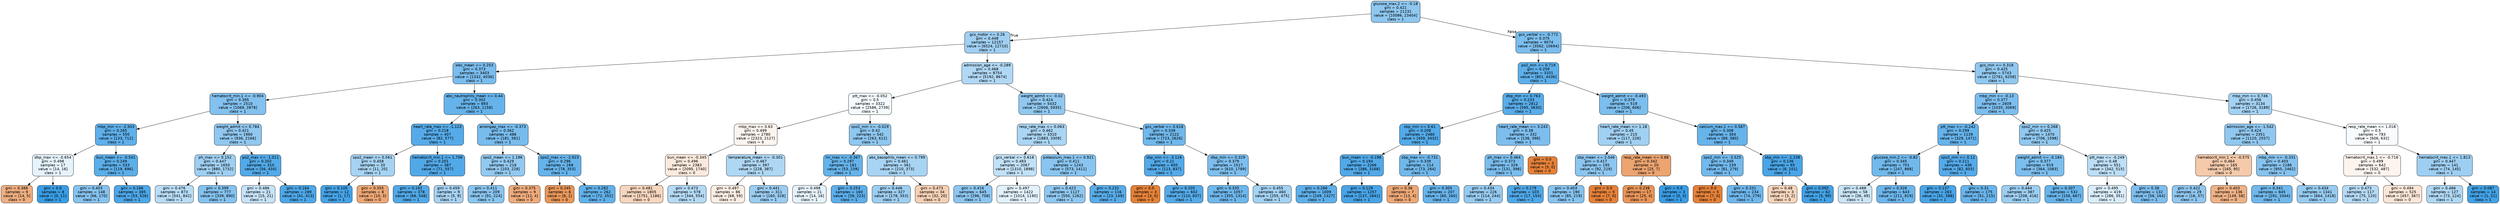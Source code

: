digraph Tree {
node [shape=box, style="filled, rounded", color="black", fontname="helvetica"] ;
edge [fontname="helvetica"] ;
0 [label="glucose_max.2 <= -0.18\ngini = 0.421\nsamples = 21231\nvalue = [10086, 23404]\nclass = 1", fillcolor="#8ec7f0"] ;
1 [label="gcs_motor <= 0.26\ngini = 0.448\nsamples = 12157\nvalue = [6524, 12710]\nclass = 1", fillcolor="#9fcff2"] ;
0 -> 1 [labeldistance=2.5, labelangle=45, headlabel="True"] ;
2 [label="wbc_mean <= 0.253\ngini = 0.373\nsamples = 3403\nvalue = [1332, 4036]\nclass = 1", fillcolor="#7abdee"] ;
1 -> 2 ;
3 [label="hematocrit_min.1 <= -0.904\ngini = 0.395\nsamples = 2510\nvalue = [1069, 2878]\nclass = 1", fillcolor="#83c1ef"] ;
2 -> 3 ;
4 [label="mbp_min <= -2.503\ngini = 0.265\nsamples = 550\nvalue = [133, 712]\nclass = 1", fillcolor="#5eafea"] ;
3 -> 4 ;
5 [label="dbp_max <= -0.654\ngini = 0.498\nsamples = 17\nvalue = [14, 16]\nclass = 1", fillcolor="#e6f3fc"] ;
4 -> 5 ;
6 [label="gini = 0.388\nsamples = 9\nvalue = [14, 5]\nclass = 0", fillcolor="#eeae80"] ;
5 -> 6 ;
7 [label="gini = 0.0\nsamples = 8\nvalue = [0, 11]\nclass = 1", fillcolor="#399de5"] ;
5 -> 7 ;
8 [label="bun_mean <= -0.541\ngini = 0.249\nsamples = 533\nvalue = [119, 696]\nclass = 1", fillcolor="#5baee9"] ;
4 -> 8 ;
9 [label="gini = 0.403\nsamples = 148\nvalue = [66, 170]\nclass = 1", fillcolor="#86c3ef"] ;
8 -> 9 ;
10 [label="gini = 0.166\nsamples = 385\nvalue = [53, 526]\nclass = 1", fillcolor="#4da7e8"] ;
8 -> 10 ;
11 [label="weight_admit <= 0.784\ngini = 0.421\nsamples = 1960\nvalue = [936, 2166]\nclass = 1", fillcolor="#8fc7f0"] ;
3 -> 11 ;
12 [label="ph_max <= 0.152\ngini = 0.447\nsamples = 1650\nvalue = [880, 1732]\nclass = 1", fillcolor="#9ecff2"] ;
11 -> 12 ;
13 [label="gini = 0.476\nsamples = 873\nvalue = [541, 842]\nclass = 1", fillcolor="#b8dcf6"] ;
12 -> 13 ;
14 [label="gini = 0.399\nsamples = 777\nvalue = [339, 890]\nclass = 1", fillcolor="#84c2ef"] ;
12 -> 14 ;
15 [label="po2_max <= -1.011\ngini = 0.202\nsamples = 310\nvalue = [56, 434]\nclass = 1", fillcolor="#53aae8"] ;
11 -> 15 ;
16 [label="gini = 0.486\nsamples = 21\nvalue = [15, 21]\nclass = 1", fillcolor="#c6e3f8"] ;
15 -> 16 ;
17 [label="gini = 0.164\nsamples = 289\nvalue = [41, 413]\nclass = 1", fillcolor="#4da7e8"] ;
15 -> 17 ;
18 [label="abs_neutrophils_mean <= 0.44\ngini = 0.302\nsamples = 893\nvalue = [263, 1158]\nclass = 1", fillcolor="#66b3eb"] ;
2 -> 18 ;
19 [label="heart_rate_max <= -1.123\ngini = 0.218\nsamples = 407\nvalue = [82, 577]\nclass = 1", fillcolor="#55abe9"] ;
18 -> 19 ;
20 [label="spo2_mean <= 0.561\ngini = 0.458\nsamples = 20\nvalue = [11, 20]\nclass = 1", fillcolor="#a6d3f3"] ;
19 -> 20 ;
21 [label="gini = 0.105\nsamples = 12\nvalue = [1, 17]\nclass = 1", fillcolor="#45a3e7"] ;
20 -> 21 ;
22 [label="gini = 0.355\nsamples = 8\nvalue = [10, 3]\nclass = 0", fillcolor="#eda774"] ;
20 -> 22 ;
23 [label="hematocrit_min.1 <= 1.706\ngini = 0.201\nsamples = 387\nvalue = [71, 557]\nclass = 1", fillcolor="#52a9e8"] ;
19 -> 23 ;
24 [label="gini = 0.192\nsamples = 378\nvalue = [66, 548]\nclass = 1", fillcolor="#51a9e8"] ;
23 -> 24 ;
25 [label="gini = 0.459\nsamples = 9\nvalue = [5, 9]\nclass = 1", fillcolor="#a7d3f3"] ;
23 -> 25 ;
26 [label="aniongap_max <= -0.373\ngini = 0.362\nsamples = 486\nvalue = [181, 581]\nclass = 1", fillcolor="#77bced"] ;
18 -> 26 ;
27 [label="spo2_mean <= 1.196\ngini = 0.429\nsamples = 218\nvalue = [103, 228]\nclass = 1", fillcolor="#92c9f1"] ;
26 -> 27 ;
28 [label="gini = 0.411\nsamples = 209\nvalue = [91, 224]\nclass = 1", fillcolor="#89c5f0"] ;
27 -> 28 ;
29 [label="gini = 0.375\nsamples = 9\nvalue = [12, 4]\nclass = 0", fillcolor="#eeab7b"] ;
27 -> 29 ;
30 [label="spo2_max <= -2.923\ngini = 0.296\nsamples = 268\nvalue = [78, 353]\nclass = 1", fillcolor="#65b3eb"] ;
26 -> 30 ;
31 [label="gini = 0.245\nsamples = 6\nvalue = [6, 1]\nclass = 0", fillcolor="#e9965a"] ;
30 -> 31 ;
32 [label="gini = 0.282\nsamples = 262\nvalue = [72, 352]\nclass = 1", fillcolor="#61b1ea"] ;
30 -> 32 ;
33 [label="admission_age <= -0.289\ngini = 0.468\nsamples = 8754\nvalue = [5192, 8674]\nclass = 1", fillcolor="#b0d8f5"] ;
1 -> 33 ;
34 [label="ptt_max <= -0.052\ngini = 0.5\nsamples = 3322\nvalue = [2586, 2739]\nclass = 1", fillcolor="#f4fafe"] ;
33 -> 34 ;
35 [label="mbp_max <= 0.63\ngini = 0.499\nsamples = 2780\nvalue = [2323, 2127]\nclass = 0", fillcolor="#fdf4ee"] ;
34 -> 35 ;
36 [label="bun_mean <= -0.345\ngini = 0.496\nsamples = 2383\nvalue = [2095, 1740]\nclass = 0", fillcolor="#fbeadd"] ;
35 -> 36 ;
37 [label="gini = 0.481\nsamples = 1805\nvalue = [1751, 1186]\nclass = 0", fillcolor="#f7d6bf"] ;
36 -> 37 ;
38 [label="gini = 0.473\nsamples = 578\nvalue = [344, 554]\nclass = 1", fillcolor="#b4daf5"] ;
36 -> 38 ;
39 [label="temperature_mean <= -0.301\ngini = 0.467\nsamples = 397\nvalue = [228, 387]\nclass = 1", fillcolor="#aed7f4"] ;
35 -> 39 ;
40 [label="gini = 0.497\nsamples = 86\nvalue = [68, 59]\nclass = 0", fillcolor="#fceee5"] ;
39 -> 40 ;
41 [label="gini = 0.441\nsamples = 311\nvalue = [160, 328]\nclass = 1", fillcolor="#9acdf2"] ;
39 -> 41 ;
42 [label="spo2_min <= -0.029\ngini = 0.42\nsamples = 542\nvalue = [263, 612]\nclass = 1", fillcolor="#8ec7f0"] ;
34 -> 42 ;
43 [label="inr_max <= -0.367\ngini = 0.297\nsamples = 181\nvalue = [53, 239]\nclass = 1", fillcolor="#65b3eb"] ;
42 -> 43 ;
44 [label="gini = 0.498\nsamples = 21\nvalue = [14, 16]\nclass = 1", fillcolor="#e6f3fc"] ;
43 -> 44 ;
45 [label="gini = 0.253\nsamples = 160\nvalue = [39, 223]\nclass = 1", fillcolor="#5caeea"] ;
43 -> 45 ;
46 [label="abs_basophils_mean <= 0.799\ngini = 0.461\nsamples = 361\nvalue = [210, 373]\nclass = 1", fillcolor="#a8d4f4"] ;
42 -> 46 ;
47 [label="gini = 0.446\nsamples = 327\nvalue = [178, 353]\nclass = 1", fillcolor="#9dcef2"] ;
46 -> 47 ;
48 [label="gini = 0.473\nsamples = 34\nvalue = [32, 20]\nclass = 0", fillcolor="#f5d0b5"] ;
46 -> 48 ;
49 [label="weight_admit <= -0.02\ngini = 0.424\nsamples = 5432\nvalue = [2606, 5935]\nclass = 1", fillcolor="#90c8f0"] ;
33 -> 49 ;
50 [label="resp_rate_max <= 0.063\ngini = 0.462\nsamples = 3310\nvalue = [1883, 3309]\nclass = 1", fillcolor="#aad5f4"] ;
49 -> 50 ;
51 [label="gcs_verbal <= 0.618\ngini = 0.483\nsamples = 2067\nvalue = [1310, 1898]\nclass = 1", fillcolor="#c2e1f7"] ;
50 -> 51 ;
52 [label="gini = 0.416\nsamples = 645\nvalue = [296, 708]\nclass = 1", fillcolor="#8cc6f0"] ;
51 -> 52 ;
53 [label="gini = 0.497\nsamples = 1422\nvalue = [1014, 1190]\nclass = 1", fillcolor="#e2f1fb"] ;
51 -> 53 ;
54 [label="potassium_max.1 <= 0.921\ngini = 0.411\nsamples = 1243\nvalue = [573, 1411]\nclass = 1", fillcolor="#89c5f0"] ;
50 -> 54 ;
55 [label="gini = 0.423\nsamples = 1127\nvalue = [550, 1262]\nclass = 1", fillcolor="#8fc8f0"] ;
54 -> 55 ;
56 [label="gini = 0.232\nsamples = 116\nvalue = [23, 149]\nclass = 1", fillcolor="#58ace9"] ;
54 -> 56 ;
57 [label="gcs_verbal <= 0.618\ngini = 0.339\nsamples = 2122\nvalue = [723, 2626]\nclass = 1", fillcolor="#70b8ec"] ;
49 -> 57 ;
58 [label="sbp_min <= -3.116\ngini = 0.21\nsamples = 605\nvalue = [113, 837]\nclass = 1", fillcolor="#54aae9"] ;
57 -> 58 ;
59 [label="gini = 0.0\nsamples = 3\nvalue = [3, 0]\nclass = 0", fillcolor="#e58139"] ;
58 -> 59 ;
60 [label="gini = 0.205\nsamples = 602\nvalue = [110, 837]\nclass = 1", fillcolor="#53aae8"] ;
58 -> 60 ;
61 [label="dbp_min <= 0.329\ngini = 0.379\nsamples = 1517\nvalue = [610, 1789]\nclass = 1", fillcolor="#7dbeee"] ;
57 -> 61 ;
62 [label="gini = 0.335\nsamples = 1057\nvalue = [355, 1314]\nclass = 1", fillcolor="#6eb7ec"] ;
61 -> 62 ;
63 [label="gini = 0.455\nsamples = 460\nvalue = [255, 475]\nclass = 1", fillcolor="#a3d2f3"] ;
61 -> 63 ;
64 [label="gcs_verbal <= -0.772\ngini = 0.375\nsamples = 9074\nvalue = [3562, 10694]\nclass = 1", fillcolor="#7bbeee"] ;
0 -> 64 [labeldistance=2.5, labelangle=-45, headlabel="False"] ;
65 [label="po2_min <= 0.719\ngini = 0.259\nsamples = 3331\nvalue = [801, 4436]\nclass = 1", fillcolor="#5dafea"] ;
64 -> 65 ;
66 [label="dbp_min <= 0.763\ngini = 0.233\nsamples = 2812\nvalue = [595, 3830]\nclass = 1", fillcolor="#58ace9"] ;
65 -> 66 ;
67 [label="sbp_min <= 0.61\ngini = 0.208\nsamples = 2480\nvalue = [459, 3432]\nclass = 1", fillcolor="#53aae8"] ;
66 -> 67 ;
68 [label="bun_mean <= -0.198\ngini = 0.194\nsamples = 2266\nvalue = [386, 3168]\nclass = 1", fillcolor="#51a9e8"] ;
67 -> 68 ;
69 [label="gini = 0.266\nsamples = 1009\nvalue = [249, 1327]\nclass = 1", fillcolor="#5eafea"] ;
68 -> 69 ;
70 [label="gini = 0.129\nsamples = 1257\nvalue = [137, 1841]\nclass = 1", fillcolor="#48a4e7"] ;
68 -> 70 ;
71 [label="sbp_max <= -0.731\ngini = 0.339\nsamples = 214\nvalue = [73, 264]\nclass = 1", fillcolor="#70b8ec"] ;
67 -> 71 ;
72 [label="gini = 0.36\nsamples = 7\nvalue = [13, 4]\nclass = 0", fillcolor="#eda876"] ;
71 -> 72 ;
73 [label="gini = 0.305\nsamples = 207\nvalue = [60, 260]\nclass = 1", fillcolor="#67b4eb"] ;
71 -> 73 ;
74 [label="heart_rate_mean <= 3.243\ngini = 0.38\nsamples = 332\nvalue = [136, 398]\nclass = 1", fillcolor="#7dbeee"] ;
66 -> 74 ;
75 [label="ph_max <= 0.464\ngini = 0.373\nsamples = 329\nvalue = [131, 398]\nclass = 1", fillcolor="#7abdee"] ;
74 -> 75 ;
76 [label="gini = 0.434\nsamples = 226\nvalue = [114, 244]\nclass = 1", fillcolor="#96cbf1"] ;
75 -> 76 ;
77 [label="gini = 0.179\nsamples = 103\nvalue = [17, 154]\nclass = 1", fillcolor="#4fa8e8"] ;
75 -> 77 ;
78 [label="gini = 0.0\nsamples = 3\nvalue = [5, 0]\nclass = 0", fillcolor="#e58139"] ;
74 -> 78 ;
79 [label="weight_admit <= -0.493\ngini = 0.379\nsamples = 519\nvalue = [206, 606]\nclass = 1", fillcolor="#7cbeee"] ;
65 -> 79 ;
80 [label="heart_rate_mean <= 1.18\ngini = 0.45\nsamples = 215\nvalue = [117, 226]\nclass = 1", fillcolor="#a0d0f2"] ;
79 -> 80 ;
81 [label="sbp_mean <= 2.046\ngini = 0.417\nsamples = 195\nvalue = [92, 219]\nclass = 1", fillcolor="#8cc6f0"] ;
80 -> 81 ;
82 [label="gini = 0.403\nsamples = 190\nvalue = [85, 219]\nclass = 1", fillcolor="#86c3ef"] ;
81 -> 82 ;
83 [label="gini = 0.0\nsamples = 5\nvalue = [7, 0]\nclass = 0", fillcolor="#e58139"] ;
81 -> 83 ;
84 [label="resp_rate_mean <= 0.88\ngini = 0.342\nsamples = 20\nvalue = [25, 7]\nclass = 0", fillcolor="#eca470"] ;
80 -> 84 ;
85 [label="gini = 0.238\nsamples = 17\nvalue = [25, 4]\nclass = 0", fillcolor="#e99559"] ;
84 -> 85 ;
86 [label="gini = 0.0\nsamples = 3\nvalue = [0, 3]\nclass = 1", fillcolor="#399de5"] ;
84 -> 86 ;
87 [label="calcium_max.1 <= 0.587\ngini = 0.308\nsamples = 304\nvalue = [89, 380]\nclass = 1", fillcolor="#67b4eb"] ;
79 -> 87 ;
88 [label="spo2_min <= -3.525\ngini = 0.349\nsamples = 239\nvalue = [81, 279]\nclass = 1", fillcolor="#72b9ed"] ;
87 -> 88 ;
89 [label="gini = 0.0\nsamples = 5\nvalue = [7, 0]\nclass = 0", fillcolor="#e58139"] ;
88 -> 89 ;
90 [label="gini = 0.331\nsamples = 234\nvalue = [74, 279]\nclass = 1", fillcolor="#6eb7ec"] ;
88 -> 90 ;
91 [label="sbp_min <= -1.238\ngini = 0.136\nsamples = 65\nvalue = [8, 101]\nclass = 1", fillcolor="#49a5e7"] ;
87 -> 91 ;
92 [label="gini = 0.48\nsamples = 3\nvalue = [3, 2]\nclass = 0", fillcolor="#f6d5bd"] ;
91 -> 92 ;
93 [label="gini = 0.092\nsamples = 62\nvalue = [5, 99]\nclass = 1", fillcolor="#43a2e6"] ;
91 -> 93 ;
94 [label="gcs_min <= 0.318\ngini = 0.425\nsamples = 5743\nvalue = [2761, 6258]\nclass = 1", fillcolor="#90c8f0"] ;
64 -> 94 ;
95 [label="mbp_min <= -0.13\ngini = 0.377\nsamples = 2609\nvalue = [1035, 3069]\nclass = 1", fillcolor="#7cbeee"] ;
94 -> 95 ;
96 [label="ptt_max <= -0.242\ngini = 0.299\nsamples = 1139\nvalue = [329, 1471]\nclass = 1", fillcolor="#65b3eb"] ;
95 -> 96 ;
97 [label="glucose_min.2 <= -0.82\ngini = 0.345\nsamples = 701\nvalue = [247, 868]\nclass = 1", fillcolor="#71b9ec"] ;
96 -> 97 ;
98 [label="gini = 0.488\nsamples = 58\nvalue = [36, 49]\nclass = 1", fillcolor="#cae5f8"] ;
97 -> 98 ;
99 [label="gini = 0.326\nsamples = 643\nvalue = [211, 819]\nclass = 1", fillcolor="#6cb6ec"] ;
97 -> 99 ;
100 [label="spo2_min <= 0.12\ngini = 0.211\nsamples = 438\nvalue = [82, 603]\nclass = 1", fillcolor="#54aae9"] ;
96 -> 100 ;
101 [label="gini = 0.137\nsamples = 263\nvalue = [31, 388]\nclass = 1", fillcolor="#49a5e7"] ;
100 -> 101 ;
102 [label="gini = 0.31\nsamples = 175\nvalue = [51, 215]\nclass = 1", fillcolor="#68b4eb"] ;
100 -> 102 ;
103 [label="spo2_min <= 0.268\ngini = 0.425\nsamples = 1470\nvalue = [706, 1598]\nclass = 1", fillcolor="#90c8f0"] ;
95 -> 103 ;
104 [label="weight_admit <= -0.184\ngini = 0.377\nsamples = 919\nvalue = [364, 1083]\nclass = 1", fillcolor="#7cbeee"] ;
103 -> 104 ;
105 [label="gini = 0.444\nsamples = 387\nvalue = [208, 416]\nclass = 1", fillcolor="#9ccef2"] ;
104 -> 105 ;
106 [label="gini = 0.307\nsamples = 532\nvalue = [156, 667]\nclass = 1", fillcolor="#67b4eb"] ;
104 -> 106 ;
107 [label="ptt_max <= -0.249\ngini = 0.48\nsamples = 551\nvalue = [342, 515]\nclass = 1", fillcolor="#bcdef6"] ;
103 -> 107 ;
108 [label="gini = 0.495\nsamples = 419\nvalue = [286, 351]\nclass = 1", fillcolor="#daedfa"] ;
107 -> 108 ;
109 [label="gini = 0.38\nsamples = 132\nvalue = [56, 164]\nclass = 1", fillcolor="#7dbeee"] ;
107 -> 109 ;
110 [label="mbp_min <= 0.746\ngini = 0.456\nsamples = 3134\nvalue = [1726, 3189]\nclass = 1", fillcolor="#a4d2f3"] ;
94 -> 110 ;
111 [label="admission_age <= -1.542\ngini = 0.424\nsamples = 2351\nvalue = [1120, 2557]\nclass = 1", fillcolor="#90c8f0"] ;
110 -> 111 ;
112 [label="hematocrit_min.1 <= -0.575\ngini = 0.464\nsamples = 165\nvalue = [165, 95]\nclass = 0", fillcolor="#f4caab"] ;
111 -> 112 ;
113 [label="gini = 0.422\nsamples = 29\nvalue = [16, 37]\nclass = 1", fillcolor="#8fc7f0"] ;
112 -> 113 ;
114 [label="gini = 0.403\nsamples = 136\nvalue = [149, 58]\nclass = 0", fillcolor="#efb286"] ;
112 -> 114 ;
115 [label="mbp_min <= -0.331\ngini = 0.403\nsamples = 2186\nvalue = [955, 2462]\nclass = 1", fillcolor="#86c3ef"] ;
111 -> 115 ;
116 [label="gini = 0.341\nsamples = 845\nvalue = [291, 1044]\nclass = 1", fillcolor="#70b8ec"] ;
115 -> 116 ;
117 [label="gini = 0.434\nsamples = 1341\nvalue = [664, 1418]\nclass = 1", fillcolor="#96cbf1"] ;
115 -> 117 ;
118 [label="resp_rate_mean <= 1.018\ngini = 0.5\nsamples = 783\nvalue = [606, 632]\nclass = 1", fillcolor="#f7fbfe"] ;
110 -> 118 ;
119 [label="hematocrit_max.1 <= -0.716\ngini = 0.499\nsamples = 642\nvalue = [532, 487]\nclass = 0", fillcolor="#fdf4ee"] ;
118 -> 119 ;
120 [label="gini = 0.473\nsamples = 117\nvalue = [75, 120]\nclass = 1", fillcolor="#b5daf5"] ;
119 -> 120 ;
121 [label="gini = 0.494\nsamples = 525\nvalue = [457, 367]\nclass = 0", fillcolor="#fae6d8"] ;
119 -> 121 ;
122 [label="hematocrit_max.1 <= 1.813\ngini = 0.447\nsamples = 141\nvalue = [74, 145]\nclass = 1", fillcolor="#9ecff2"] ;
118 -> 122 ;
123 [label="gini = 0.466\nsamples = 127\nvalue = [73, 124]\nclass = 1", fillcolor="#aed7f4"] ;
122 -> 123 ;
124 [label="gini = 0.087\nsamples = 14\nvalue = [1, 21]\nclass = 1", fillcolor="#42a2e6"] ;
122 -> 124 ;
}
